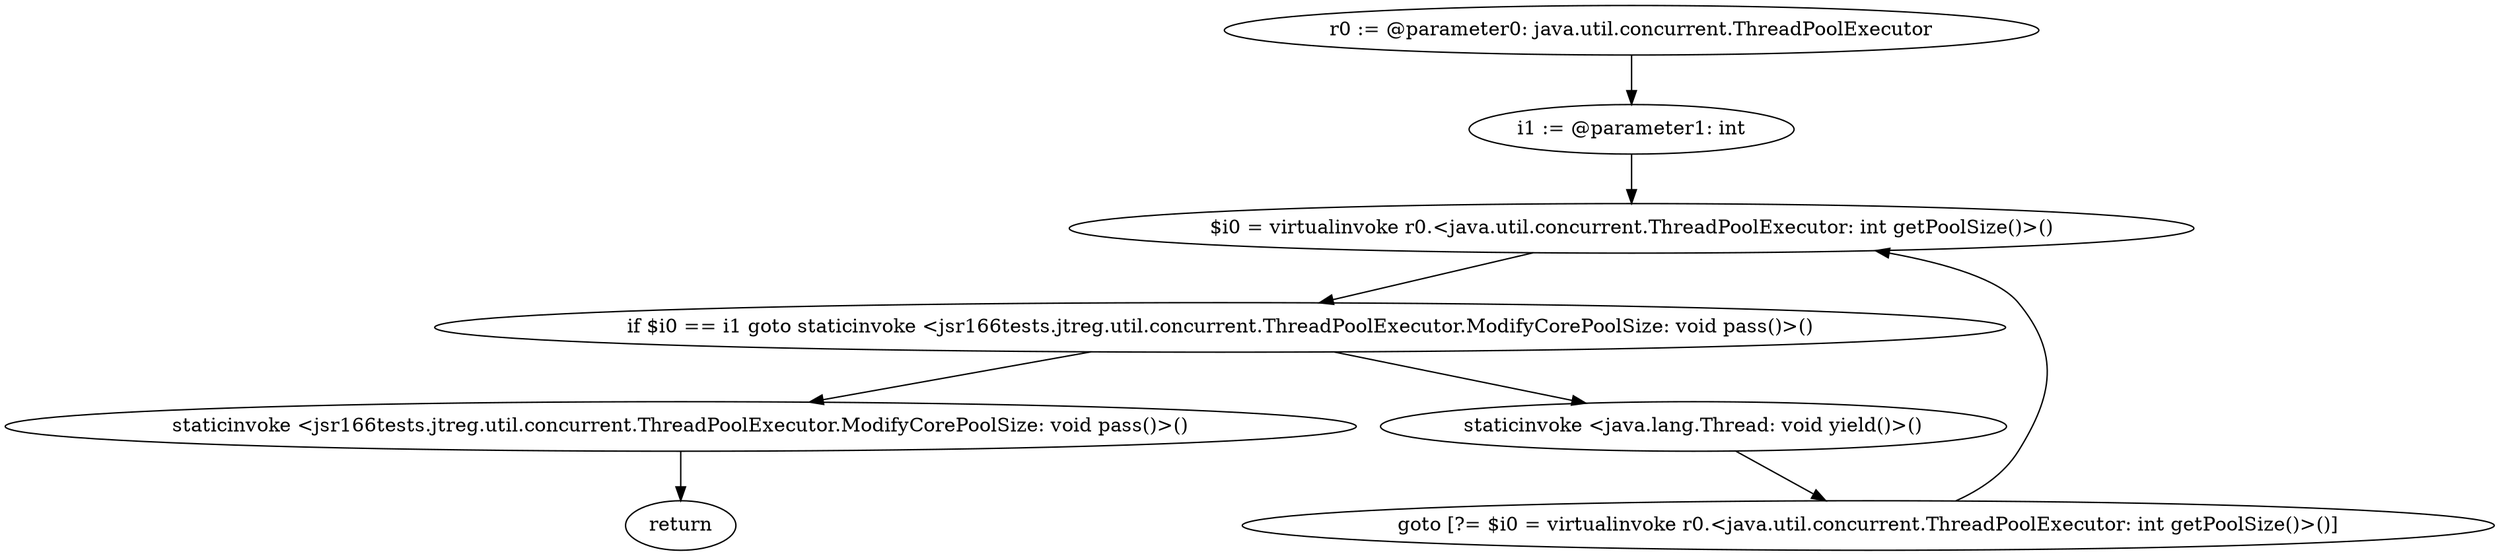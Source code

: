 digraph "unitGraph" {
    "r0 := @parameter0: java.util.concurrent.ThreadPoolExecutor"
    "i1 := @parameter1: int"
    "$i0 = virtualinvoke r0.<java.util.concurrent.ThreadPoolExecutor: int getPoolSize()>()"
    "if $i0 == i1 goto staticinvoke <jsr166tests.jtreg.util.concurrent.ThreadPoolExecutor.ModifyCorePoolSize: void pass()>()"
    "staticinvoke <java.lang.Thread: void yield()>()"
    "goto [?= $i0 = virtualinvoke r0.<java.util.concurrent.ThreadPoolExecutor: int getPoolSize()>()]"
    "staticinvoke <jsr166tests.jtreg.util.concurrent.ThreadPoolExecutor.ModifyCorePoolSize: void pass()>()"
    "return"
    "r0 := @parameter0: java.util.concurrent.ThreadPoolExecutor"->"i1 := @parameter1: int";
    "i1 := @parameter1: int"->"$i0 = virtualinvoke r0.<java.util.concurrent.ThreadPoolExecutor: int getPoolSize()>()";
    "$i0 = virtualinvoke r0.<java.util.concurrent.ThreadPoolExecutor: int getPoolSize()>()"->"if $i0 == i1 goto staticinvoke <jsr166tests.jtreg.util.concurrent.ThreadPoolExecutor.ModifyCorePoolSize: void pass()>()";
    "if $i0 == i1 goto staticinvoke <jsr166tests.jtreg.util.concurrent.ThreadPoolExecutor.ModifyCorePoolSize: void pass()>()"->"staticinvoke <java.lang.Thread: void yield()>()";
    "if $i0 == i1 goto staticinvoke <jsr166tests.jtreg.util.concurrent.ThreadPoolExecutor.ModifyCorePoolSize: void pass()>()"->"staticinvoke <jsr166tests.jtreg.util.concurrent.ThreadPoolExecutor.ModifyCorePoolSize: void pass()>()";
    "staticinvoke <java.lang.Thread: void yield()>()"->"goto [?= $i0 = virtualinvoke r0.<java.util.concurrent.ThreadPoolExecutor: int getPoolSize()>()]";
    "goto [?= $i0 = virtualinvoke r0.<java.util.concurrent.ThreadPoolExecutor: int getPoolSize()>()]"->"$i0 = virtualinvoke r0.<java.util.concurrent.ThreadPoolExecutor: int getPoolSize()>()";
    "staticinvoke <jsr166tests.jtreg.util.concurrent.ThreadPoolExecutor.ModifyCorePoolSize: void pass()>()"->"return";
}
